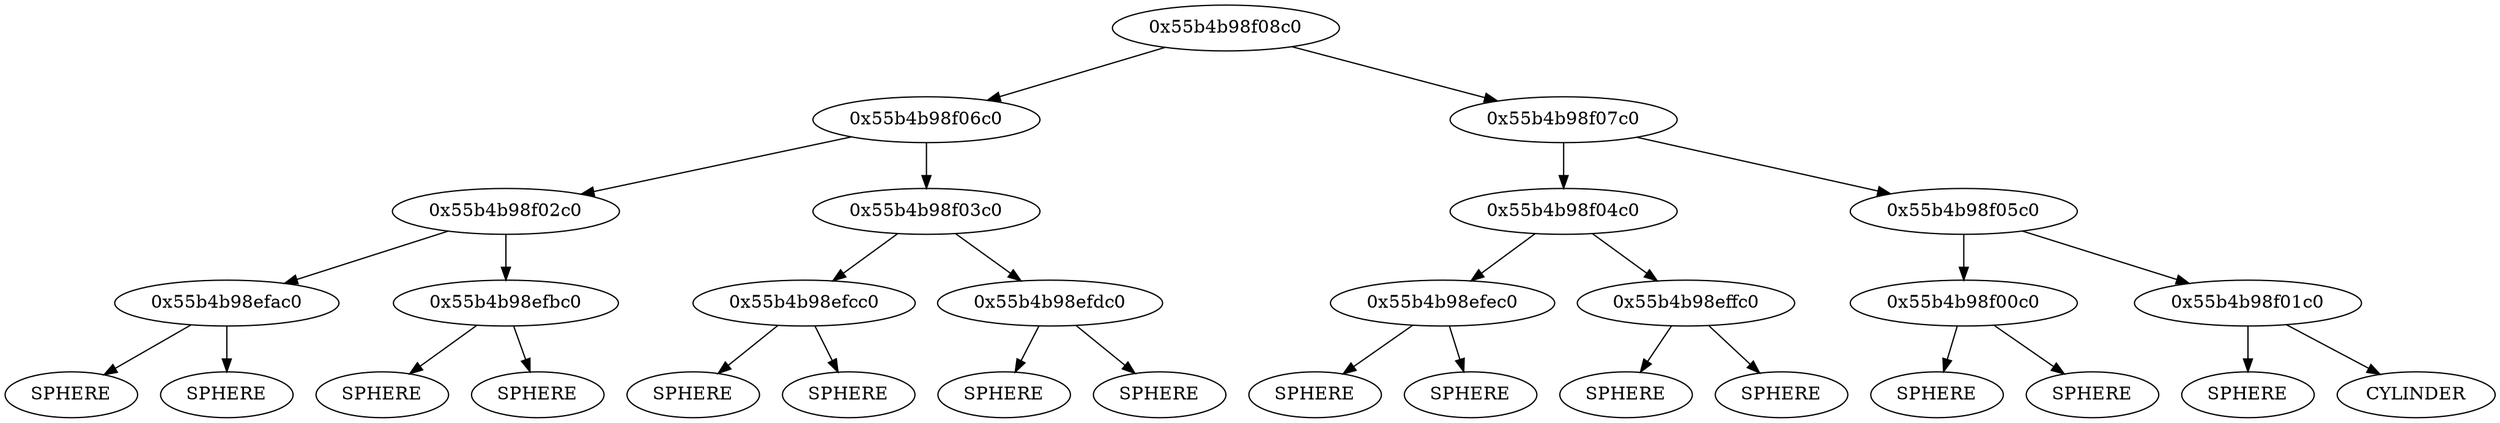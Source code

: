 digraph BVH {
	"0x55b4b98f08c0" [label="0x55b4b98f08c0"];
	"0x55b4b98f08c0" -> "0x55b4b98f06c0";
	"0x55b4b98f08c0" -> "0x55b4b98f07c0";
	"0x55b4b98f06c0" [label="0x55b4b98f06c0"];
	"0x55b4b98f06c0" -> "0x55b4b98f02c0";
	"0x55b4b98f06c0" -> "0x55b4b98f03c0";
	"0x55b4b98f07c0" [label="0x55b4b98f07c0"];
	"0x55b4b98f07c0" -> "0x55b4b98f04c0";
	"0x55b4b98f07c0" -> "0x55b4b98f05c0";
	"0x55b4b98f02c0" [label="0x55b4b98f02c0"];
	"0x55b4b98f02c0" -> "0x55b4b98efac0";
	"0x55b4b98f02c0" -> "0x55b4b98efbc0";
	"0x55b4b98f03c0" [label="0x55b4b98f03c0"];
	"0x55b4b98f03c0" -> "0x55b4b98efcc0";
	"0x55b4b98f03c0" -> "0x55b4b98efdc0";
	"0x55b4b98f04c0" [label="0x55b4b98f04c0"];
	"0x55b4b98f04c0" -> "0x55b4b98efec0";
	"0x55b4b98f04c0" -> "0x55b4b98effc0";
	"0x55b4b98f05c0" [label="0x55b4b98f05c0"];
	"0x55b4b98f05c0" -> "0x55b4b98f00c0";
	"0x55b4b98f05c0" -> "0x55b4b98f01c0";
	"0x55b4b98efac0" [label="0x55b4b98efac0"];
	"0x55b4b98efac0" -> "0x55b4b98eeac0";
	"0x55b4b98efac0" -> "0x55b4b98eebc0";
	"0x55b4b98efbc0" [label="0x55b4b98efbc0"];
	"0x55b4b98efbc0" -> "0x55b4b98eecc0";
	"0x55b4b98efbc0" -> "0x55b4b98eedc0";
	"0x55b4b98efcc0" [label="0x55b4b98efcc0"];
	"0x55b4b98efcc0" -> "0x55b4b98eeec0";
	"0x55b4b98efcc0" -> "0x55b4b98eefc0";
	"0x55b4b98efdc0" [label="0x55b4b98efdc0"];
	"0x55b4b98efdc0" -> "0x55b4b98ef0c0";
	"0x55b4b98efdc0" -> "0x55b4b98ef1c0";
	"0x55b4b98efec0" [label="0x55b4b98efec0"];
	"0x55b4b98efec0" -> "0x55b4b98ef2c0";
	"0x55b4b98efec0" -> "0x55b4b98ef3c0";
	"0x55b4b98effc0" [label="0x55b4b98effc0"];
	"0x55b4b98effc0" -> "0x55b4b98ef4c0";
	"0x55b4b98effc0" -> "0x55b4b98ef5c0";
	"0x55b4b98f00c0" [label="0x55b4b98f00c0"];
	"0x55b4b98f00c0" -> "0x55b4b98ef6c0";
	"0x55b4b98f00c0" -> "0x55b4b98ef7c0";
	"0x55b4b98f01c0" [label="0x55b4b98f01c0"];
	"0x55b4b98f01c0" -> "0x55b4b98ef8c0";
	"0x55b4b98f01c0" -> "0x55b4b98ef9c0";
	"0x55b4b98eeac0" [label="SPHERE"];
	"0x55b4b98eebc0" [label="SPHERE"];
	"0x55b4b98eecc0" [label="SPHERE"];
	"0x55b4b98eedc0" [label="SPHERE"];
	"0x55b4b98eeec0" [label="SPHERE"];
	"0x55b4b98eefc0" [label="SPHERE"];
	"0x55b4b98ef0c0" [label="SPHERE"];
	"0x55b4b98ef1c0" [label="SPHERE"];
	"0x55b4b98ef2c0" [label="SPHERE"];
	"0x55b4b98ef3c0" [label="SPHERE"];
	"0x55b4b98ef4c0" [label="SPHERE"];
	"0x55b4b98ef5c0" [label="SPHERE"];
	"0x55b4b98ef6c0" [label="SPHERE"];
	"0x55b4b98ef7c0" [label="SPHERE"];
	"0x55b4b98ef8c0" [label="SPHERE"];
	"0x55b4b98ef9c0" [label="CYLINDER"];
}
